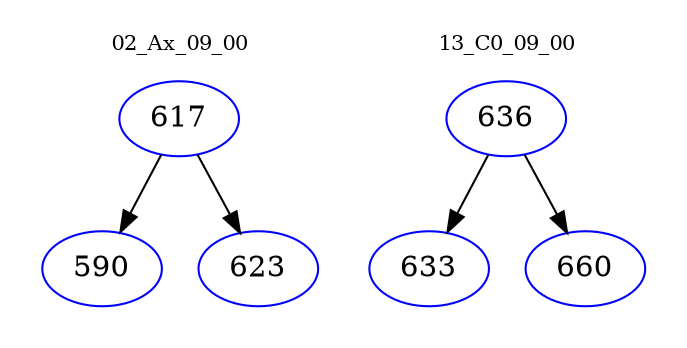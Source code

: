digraph{
subgraph cluster_0 {
color = white
label = "02_Ax_09_00";
fontsize=10;
T0_617 [label="617", color="blue"]
T0_617 -> T0_590 [color="black"]
T0_590 [label="590", color="blue"]
T0_617 -> T0_623 [color="black"]
T0_623 [label="623", color="blue"]
}
subgraph cluster_1 {
color = white
label = "13_C0_09_00";
fontsize=10;
T1_636 [label="636", color="blue"]
T1_636 -> T1_633 [color="black"]
T1_633 [label="633", color="blue"]
T1_636 -> T1_660 [color="black"]
T1_660 [label="660", color="blue"]
}
}
